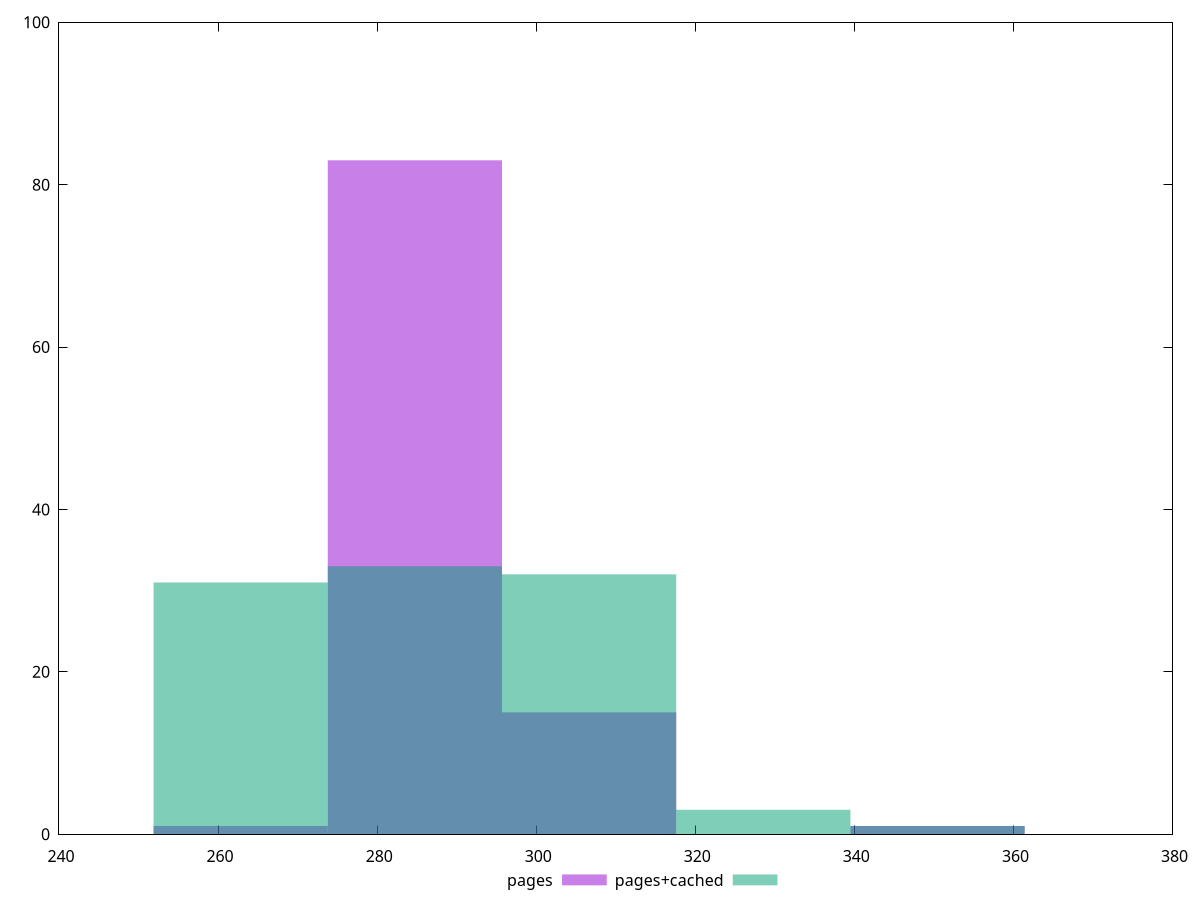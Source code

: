 reset
set terminal svg size 640, 500 enhanced background rgb 'white'
set output "reprap/max-potential-fid/comparison/histogram/1_vs_2.svg"

$pages <<EOF
350.457208242635 1
284.7464816971409 83
306.6500572123056 15
262.8429061819762 1
EOF

$pagesCached <<EOF
284.7464816971409 33
306.6500572123056 32
328.5536327274703 3
262.8429061819762 31
350.457208242635 1
EOF

set key outside below
set boxwidth 21.903575515164686
set yrange [0:100]
set style fill transparent solid 0.5 noborder

plot \
  $pages title "pages" with boxes, \
  $pagesCached title "pages+cached" with boxes, \


reset